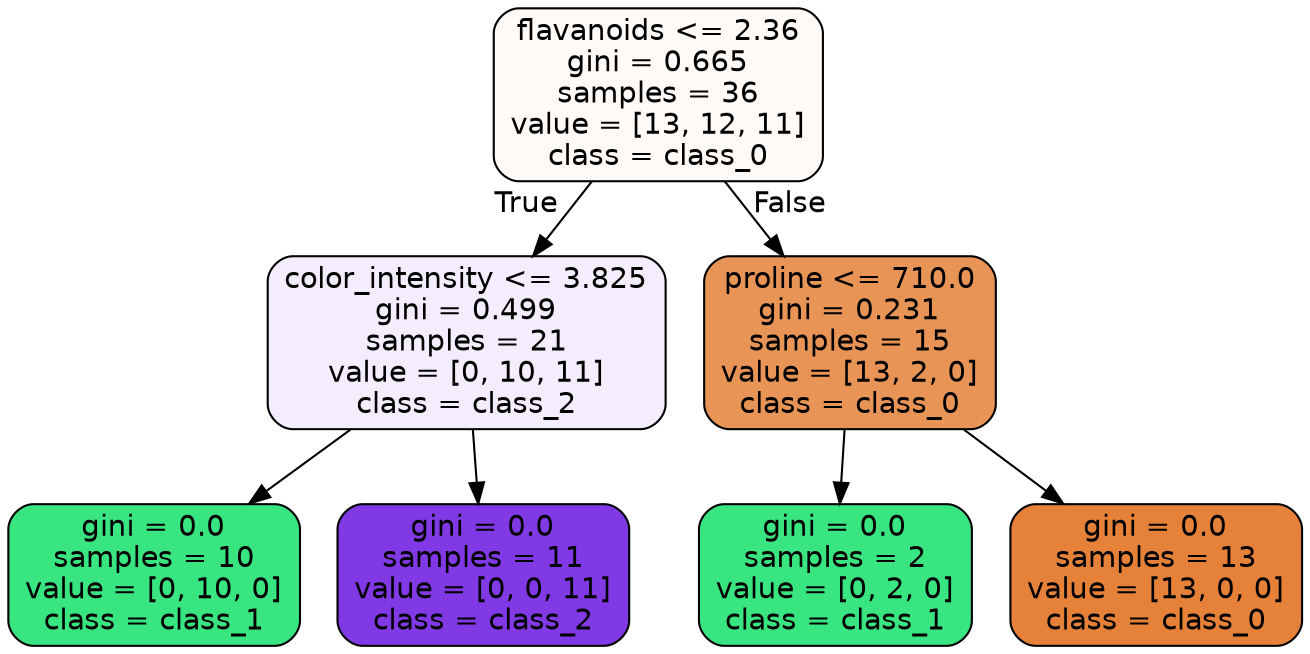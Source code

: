 digraph Tree {
node [shape=box, style="filled, rounded", color="black", fontname=helvetica] ;
edge [fontname=helvetica] ;
0 [label="flavanoids <= 2.36\ngini = 0.665\nsamples = 36\nvalue = [13, 12, 11]\nclass = class_0", fillcolor="#fefaf7"] ;
1 [label="color_intensity <= 3.825\ngini = 0.499\nsamples = 21\nvalue = [0, 10, 11]\nclass = class_2", fillcolor="#f4edfd"] ;
0 -> 1 [labeldistance=2.5, labelangle=45, headlabel="True"] ;
2 [label="gini = 0.0\nsamples = 10\nvalue = [0, 10, 0]\nclass = class_1", fillcolor="#39e581"] ;
1 -> 2 ;
3 [label="gini = 0.0\nsamples = 11\nvalue = [0, 0, 11]\nclass = class_2", fillcolor="#8139e5"] ;
1 -> 3 ;
4 [label="proline <= 710.0\ngini = 0.231\nsamples = 15\nvalue = [13, 2, 0]\nclass = class_0", fillcolor="#e99457"] ;
0 -> 4 [labeldistance=2.5, labelangle=-45, headlabel="False"] ;
5 [label="gini = 0.0\nsamples = 2\nvalue = [0, 2, 0]\nclass = class_1", fillcolor="#39e581"] ;
4 -> 5 ;
6 [label="gini = 0.0\nsamples = 13\nvalue = [13, 0, 0]\nclass = class_0", fillcolor="#e58139"] ;
4 -> 6 ;
}